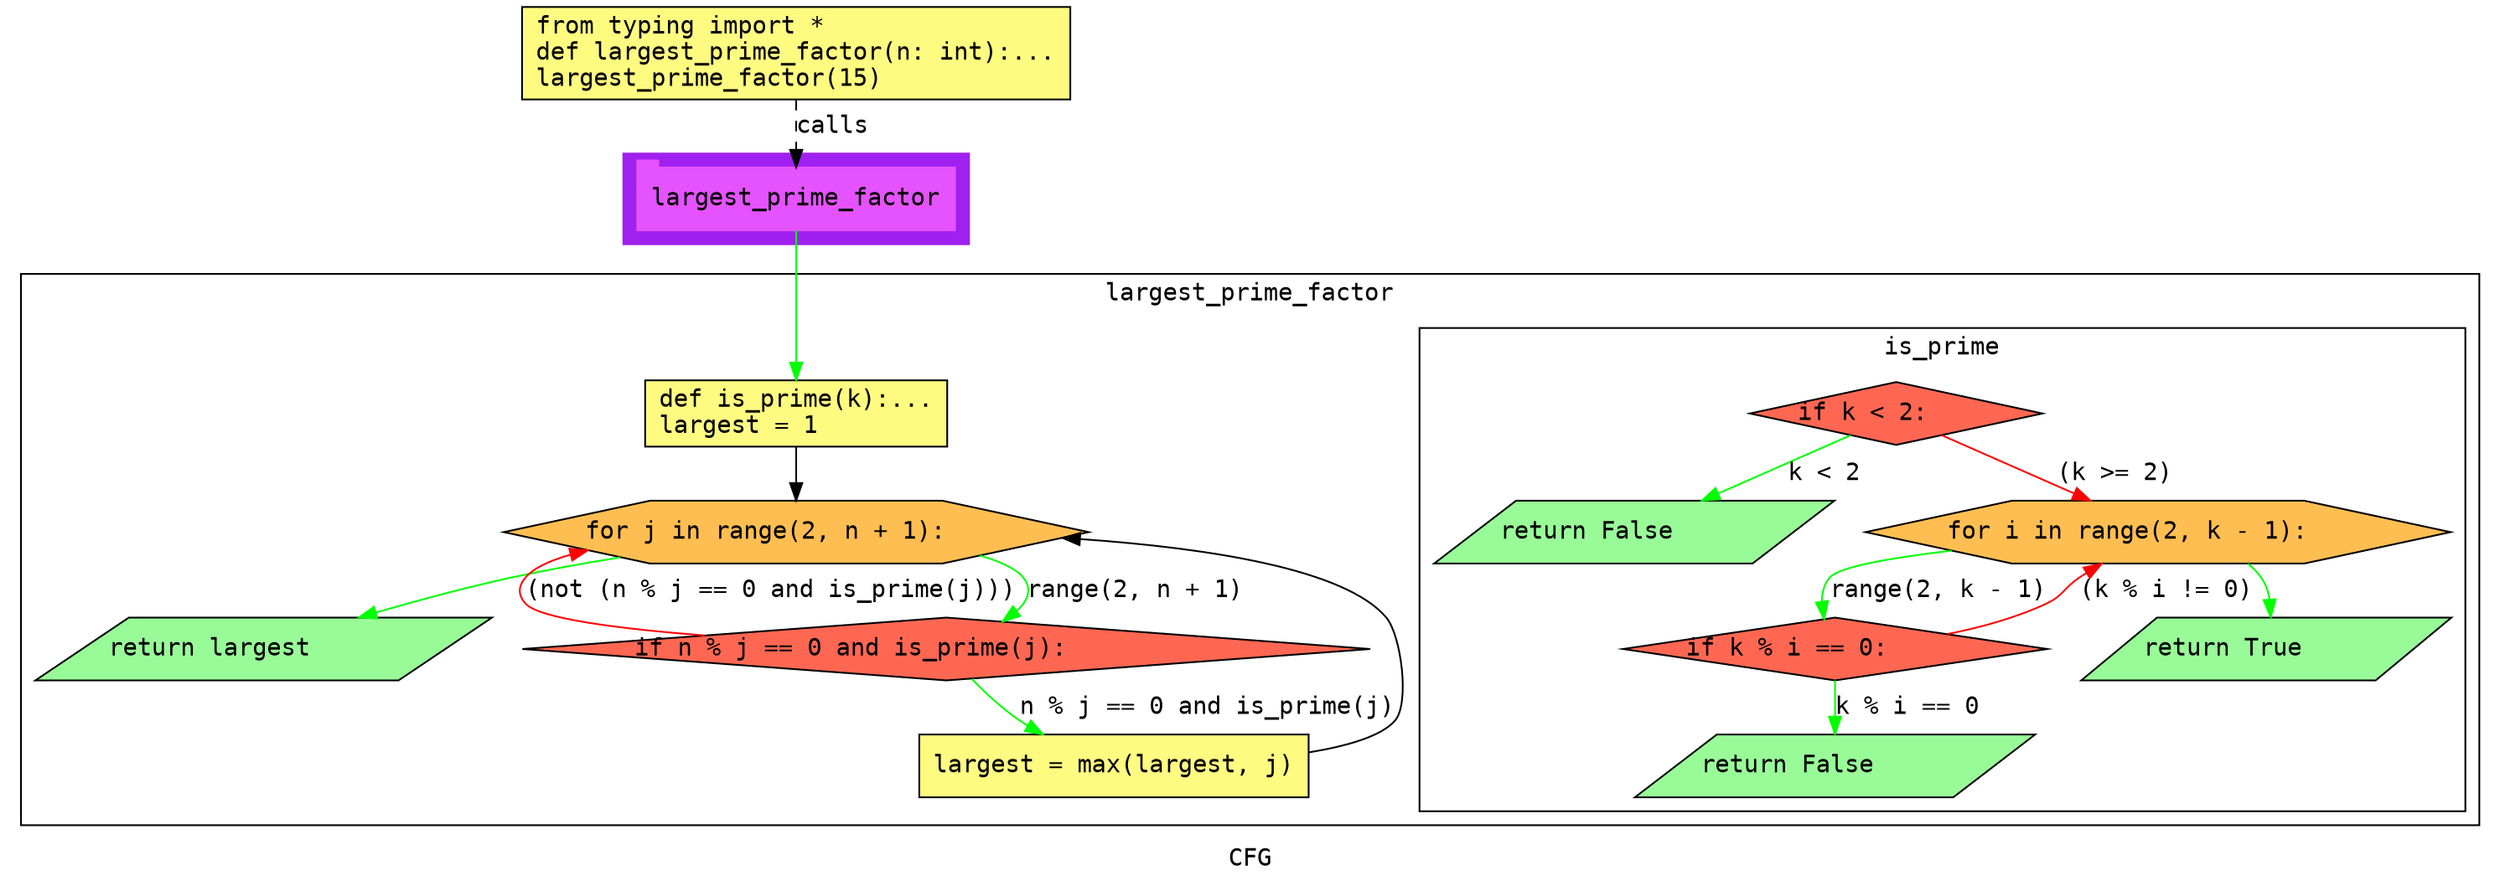 digraph cluster356CFG {
	graph [bb="0,0,1405,500",
		compound=True,
		fontname="DejaVu Sans Mono",
		label=CFG,
		lheight=0.21,
		lp="702.5,11.5",
		lwidth=0.35,
		pack=False,
		rankdir=TB,
		ranksep=0.02
	];
	node [fontname="DejaVu Sans Mono",
		label="\N"
	];
	edge [fontname="DejaVu Sans Mono"];
	subgraph cluster_1 {
		graph [bb="343,364,541,416",
			color=purple,
			compound=true,
			fontname="DejaVu Sans Mono",
			label="",
			rankdir=TB,
			ranksep=0.02,
			shape=tab,
			style=filled
		];
		node [fontname="DejaVu Sans Mono"];
		edge [fontname="DejaVu Sans Mono"];
		26	[color="#E552FF",
			height=0.5,
			label=largest_prime_factor,
			linenum="[16]",
			pos="442,390",
			shape=tab,
			style=filled,
			width=2.5278];
	}
	subgraph cluster4largest_prime_factor {
		graph [bb="8,31,1397,347",
			compound=True,
			fontname="DejaVu Sans Mono",
			label=largest_prime_factor,
			lheight=0.21,
			lp="702.5,335.5",
			lwidth=2.31,
			pack=False,
			rankdir=TB,
			ranksep=0.02
		];
		node [fontname="DejaVu Sans Mono"];
		edge [fontname="DejaVu Sans Mono"];
		subgraph cluster_17 {
			graph [color=purple,
				compound=true,
				fontname="DejaVu Sans Mono",
				label="",
				rankdir=TB,
				ranksep=0.02,
				shape=tab,
				style=filled
			];
			node [fontname="DejaVu Sans Mono"];
			edge [fontname="DejaVu Sans Mono"];
		}
		subgraph cluster_21 {
			graph [color=purple,
				compound=true,
				fontname="DejaVu Sans Mono",
				label="",
				rankdir=TB,
				ranksep=0.02,
				shape=tab,
				style=filled
			];
			node [fontname="DejaVu Sans Mono"];
			edge [fontname="DejaVu Sans Mono"];
		}
		subgraph cluster16is_prime {
			graph [bb="799,39,1389,316",
				compound=True,
				fontname="DejaVu Sans Mono",
				label=is_prime,
				lheight=0.21,
				lp="1094,304.5",
				lwidth=0.93,
				pack=False,
				rankdir=TB,
				ranksep=0.02
			];
			node [fontname="DejaVu Sans Mono"];
			edge [fontname="DejaVu Sans Mono"];
			subgraph cluster_7 {
				graph [color=purple,
					compound=true,
					fontname="DejaVu Sans Mono",
					label="",
					rankdir=TB,
					ranksep=0.02,
					shape=tab,
					style=filled
				];
				node [fontname="DejaVu Sans Mono"];
				edge [fontname="DejaVu Sans Mono"];
			}
			5	[fillcolor="#FF6752",
				height=0.5,
				label="if k < 2:\l",
				linenum="[4]",
				pos="1066,267",
				shape=diamond,
				style="filled,solid",
				width=2.3234];
			6	[fillcolor="#98fb98",
				height=0.5,
				label="return False\l",
				linenum="[5]",
				pos="918,199",
				shape=parallelogram,
				style="filled,solid",
				width=3.0706];
			5 -> 6	[color=green,
				label="k < 2",
				lp="1026,232.5",
				pos="e,956.26,217.06 1040.2,254.5 1019.7,245.33 990.3,232.24 965.51,221.19"];
			7	[fillcolor="#FFBE52",
				height=0.5,
				label="for i in range(2, k - 1):\l",
				linenum="[6]",
				pos="1214,199",
				shape=hexagon,
				style="filled,solid",
				width=4.6489];
			5 -> 7	[color=red,
				label="(k >= 2)",
				lp="1190.5,232.5",
				pos="e,1175.7,217.06 1091.8,254.5 1112.3,245.33 1141.7,232.24 1166.5,221.19"];
			10	[fillcolor="#FF6752",
				height=0.5,
				label="if k % i == 0:\l",
				linenum="[7]",
				pos="1035,132",
				shape=diamond,
				style="filled,solid",
				width=3.3702];
			7 -> 10	[color=green,
				label="range(2, k - 1)",
				lp="1088,165.5",
				pos="e,1025.7,148.64 1095.9,188.39 1061.4,184.39 1031.4,179.21 1026,173 1022.5,168.95 1021.8,163.81 1022.6,158.57"];
			11	[fillcolor="#98fb98",
				height=0.5,
				label="return True\l",
				linenum="[9]",
				pos="1279,132",
				shape=parallelogram,
				style="filled,solid",
				width=2.8323];
			7 -> 11	[color=green,
				pos="e,1282.1,150.32 1269.5,180.88 1272.3,178.58 1274.9,175.97 1277,173 1279.6,169.38 1281,165.06 1281.7,160.62"];
			10 -> 7	[color=red,
				label="(k % i != 0)",
				lp="1223,165.5",
				pos="e,1185,180.95 1098.2,140.68 1116.8,144.41 1136.7,149.9 1154,158 1163.7,162.56 1164.2,166.85 1173,173 1174.1,173.75 1175.2,174.5 \
1176.3,175.25"];
			12	[fillcolor="#98fb98",
				height=0.5,
				label="return False\l",
				linenum="[8]",
				pos="1035,65",
				shape=parallelogram,
				style="filled,solid",
				width=3.0706];
			10 -> 12	[color=green,
				label="k % i == 0",
				lp="1076.5,98.5",
				pos="e,1035,83.19 1035,113.92 1035,107.7 1035,100.5 1035,93.6"];
		}
		3	[fillcolor="#FFFB81",
			height=0.52778,
			label="def is_prime(k):...\llargest = 1\l",
			linenum="[3, 10]",
			pos="442,267",
			shape=rectangle,
			style="filled,solid",
			width=2.4028];
		17	[fillcolor="#FFBE52",
			height=0.5,
			label="for j in range(2, n + 1):\l",
			linenum="[11]",
			pos="442,199",
			shape=hexagon,
			style="filled,solid",
			width=4.6489];
		3 -> 17	[color=black,
			pos="e,442,217.1 442,247.97 442,241.65 442,234.41 442,227.51"];
		19	[fillcolor="#FF6752",
			height=0.5,
			label="if n % j == 0 and is_prime(j):\l",
			linenum="[12]",
			pos="528,132",
			shape=diamond,
			style="filled,solid",
			width=6.7405];
		17 -> 19	[color=green,
			label="range(2, n + 1)",
			lp="636,165.5",
			pos="e,560.22,147.71 547.09,185.57 558.61,182.3 567.72,178.18 572,173 577.55,166.28 574.65,159.64 568.27,153.76"];
		20	[fillcolor="#98fb98",
			height=0.5,
			label="return largest\l",
			linenum="[14]",
			pos="142,132",
			shape=parallelogram,
			style="filled,solid",
			width=3.4941];
		17 -> 20	[color=green,
			pos="e,196.18,150.02 342.84,184.3 322.94,181.02 302.24,177.23 283,173 257.55,167.41 229.9,159.89 205.89,152.89"];
		19 -> 17	[color=red,
			label="(not (n % j == 0 and is_prime(j)))",
			lp="431.5,165.5",
			pos="e,324.95,188.1 391.43,139.92 343.03,143.79 298.58,149.58 291,158 286.54,162.96 286.69,167.92 291,173 295.4,178.19 304.07,182.3 315.13,\
185.56"];
		21	[fillcolor="#FFFB81",
			height=0.5,
			label="largest = max(largest, j)\l",
			linenum="[13]",
			pos="624,65",
			shape=rectangle,
			style="filled,solid",
			width=3.0972];
		19 -> 21	[color=green,
			label="n % j == 0 and is_prime(j)",
			lp="677.5,98.5",
			pos="e,583.39,83.019 542.51,114.88 550.16,107.01 560.01,97.796 570,91 571.44,90.021 572.92,89.063 574.44,88.127"];
		21 -> 17	[color=black,
			pos="e,594.08,195.7 735.57,72.742 758.22,76.463 777.45,82.193 785,91 793.56,100.99 788.46,139.92 780,150 756.79,177.64 679.17,189.84 \
604.16,195.04"];
	}
	1	[fillcolor="#FFFB81",
		height=0.73611,
		label="from typing import *\ldef largest_prime_factor(n: int):...\llargest_prime_factor(15)\l",
		linenum="[1]",
		pos="442,473.5",
		shape=rectangle,
		style="filled,solid",
		width=4.3611];
	1 -> 26	[label=calls,
		lp="463,431.5",
		pos="e,442,408.13 442,446.71 442,437.66 442,427.47 442,418.3",
		style=dashed];
	26 -> 3	[color=green,
		pos="e,442,286.18 442,371.92 442,352.26 442,319.67 442,296.23"];
}
